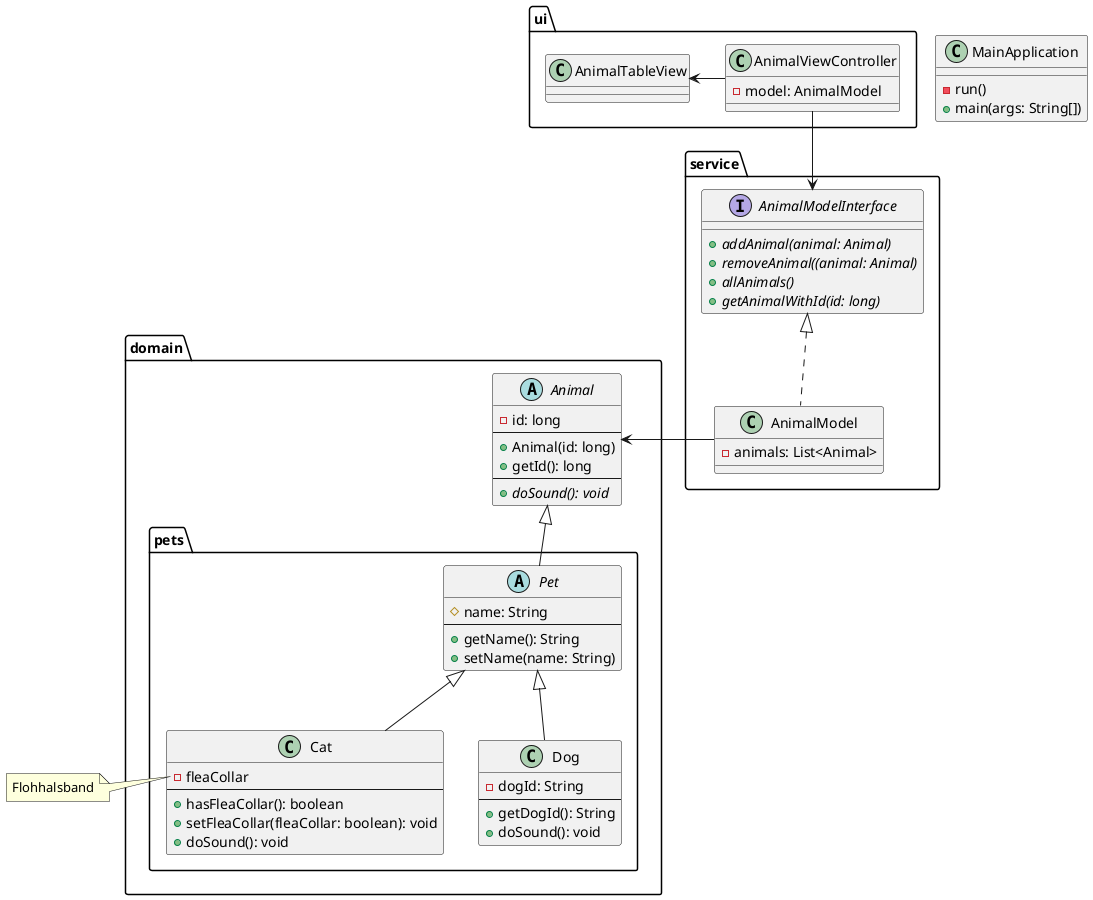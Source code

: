 @startuml
'https://plantuml.com/class-diagram

set separator ::
abstract class domain::Animal {
    - id: long
    ---
    + Animal(id: long)
    + getId(): long
    ---
    + {abstract} doSound(): void
}


abstract class domain::pets::Pet {
    # name: String
    ---
    + getName(): String
    + setName(name: String)
}

class domain::pets::Dog {
    - dogId: String
    ---
    + getDogId(): String
    + doSound(): void
}

class domain::pets::Cat {
    - fleaCollar
    ---
    + hasFleaCollar(): boolean
    + setFleaCollar(fleaCollar: boolean): void
    + doSound(): void
}
note left of Cat::fleaCollar
Flohhalsband
end note

Animal <|-- Pet
Pet <|-- Dog
Pet <|-- Cat

class ui::AnimalTableView


class ui::AnimalViewController {
    - model: AnimalModel
}

interface service::AnimalModelInterface {
    {Abstract} + addAnimal(animal: Animal)
    {Abstract} + removeAnimal((animal: Animal)
    {Abstract} + allAnimals()
    {Abstract} + getAnimalWithId(id: long)
}

class service::AnimalModel {
    - animals: List<Animal>
}

AnimalTableView <- AnimalViewController
AnimalViewController --> AnimalModelInterface
AnimalModelInterface <|.. AnimalModel
AnimalModel -> Animal

class MainApplication {
    - run()
    + main(args: String[])
}

@enduml